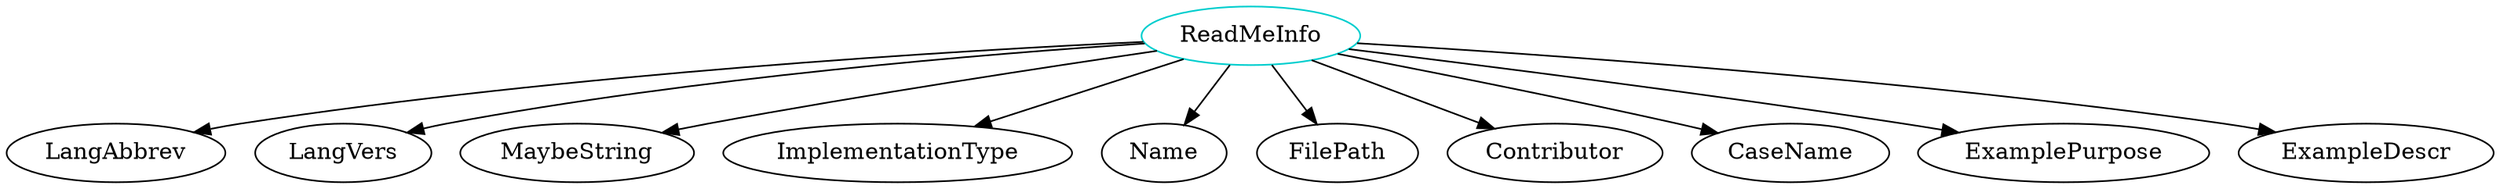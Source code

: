 digraph readmeinfo{
ReadMeInfo	[shape=oval, color=cyan3, label="ReadMeInfo"];
ReadMeInfo -> LangAbbrev;
ReadMeInfo -> LangVers;
ReadMeInfo -> MaybeString;
ReadMeInfo -> ImplementationType;
ReadMeInfo -> Name;
ReadMeInfo -> FilePath;
ReadMeInfo -> Contributor;
ReadMeInfo -> CaseName;
ReadMeInfo -> ExamplePurpose;
ReadMeInfo -> ExampleDescr;
}
